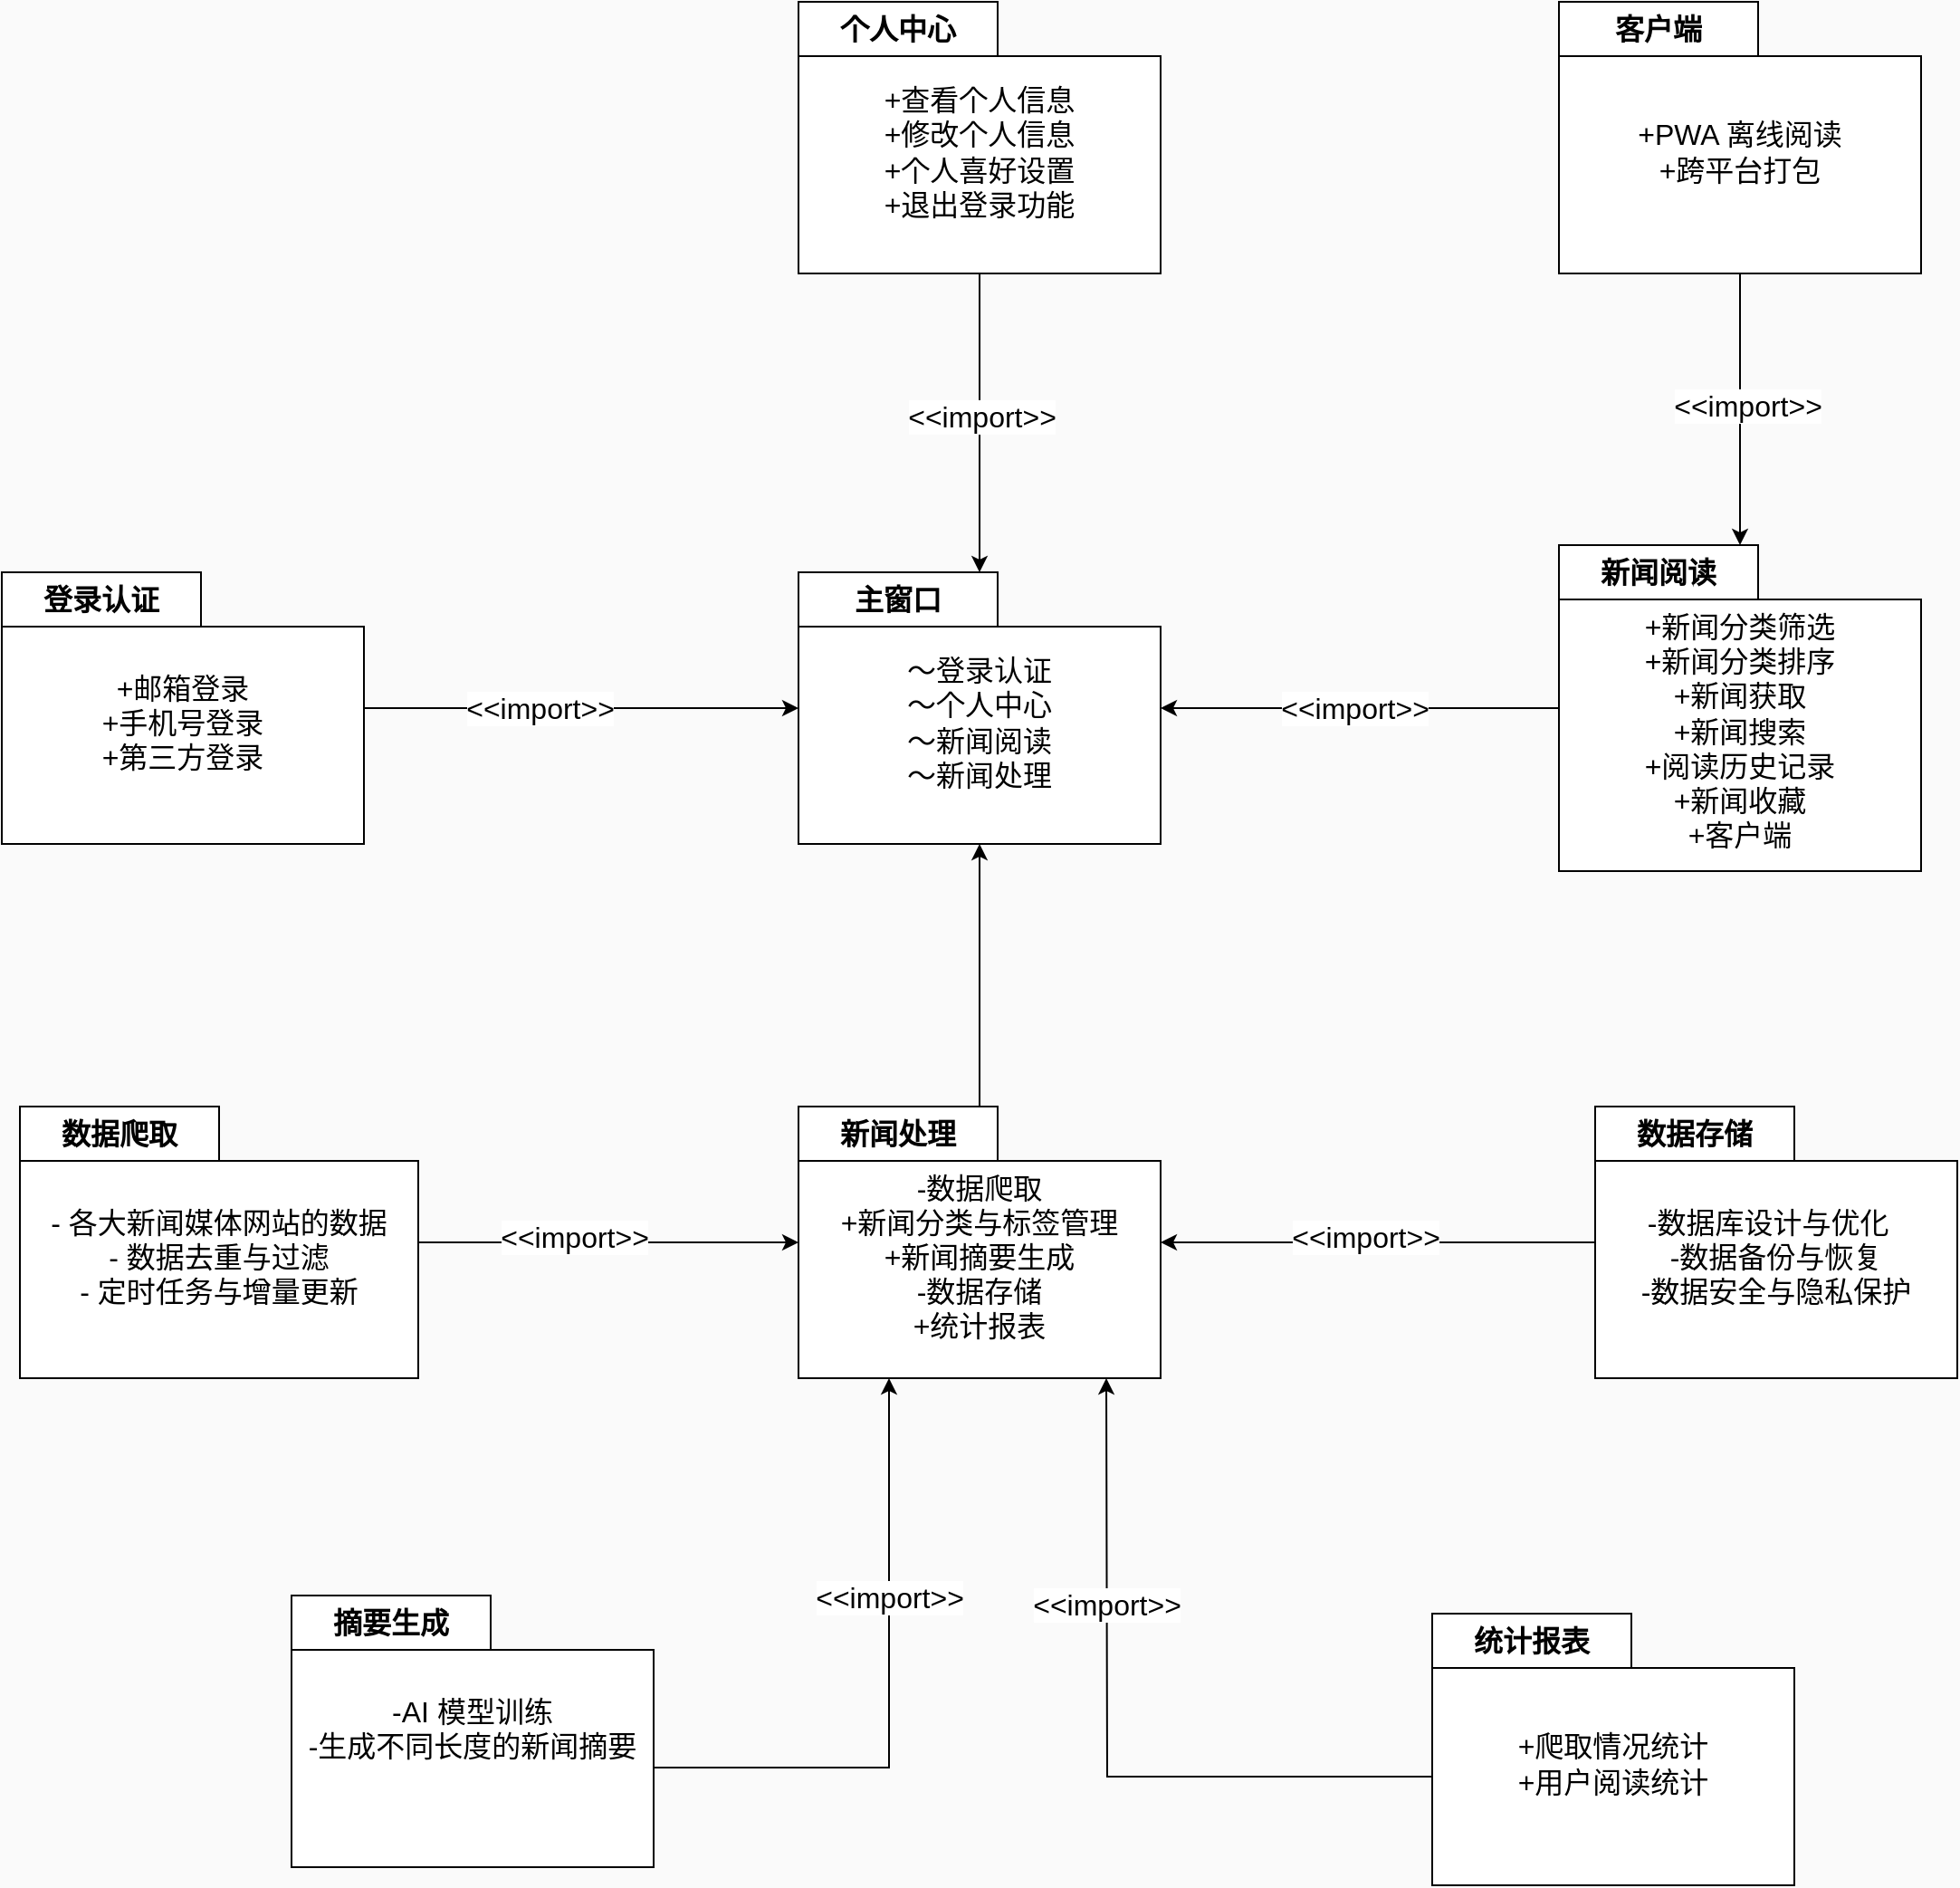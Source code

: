 <mxfile version="24.8.1">
  <diagram name="Page-1" id="5MXxclTbjZKI9ifR7EZV">
    <mxGraphModel dx="1051" dy="784" grid="1" gridSize="10" guides="1" tooltips="1" connect="1" arrows="1" fold="1" page="1" pageScale="1" pageWidth="827" pageHeight="1169" background="#fafafa" math="0" shadow="0">
      <root>
        <mxCell id="0" />
        <mxCell id="1" parent="0" />
        <mxCell id="7xmNA0W8tLS-MT6mM1au-140" value="登录认证" style="shape=folder;fontStyle=1;tabWidth=110;tabHeight=30;tabPosition=left;html=1;boundedLbl=1;labelInHeader=1;container=1;collapsible=0;whiteSpace=wrap;fontSize=16;" parent="1" vertex="1">
          <mxGeometry x="10" y="355" width="200" height="150" as="geometry" />
        </mxCell>
        <mxCell id="7xmNA0W8tLS-MT6mM1au-141" value="&lt;div style=&quot;font-size: 16px;&quot;&gt;&lt;br style=&quot;font-size: 16px;&quot;&gt;&lt;/div&gt;&lt;div style=&quot;font-size: 16px;&quot;&gt;+邮箱登录&lt;br style=&quot;font-size: 16px;&quot;&gt;&lt;/div&gt;+手机号登录&lt;br style=&quot;font-size: 16px;&quot;&gt;+第三方登录&lt;div style=&quot;font-size: 16px;&quot;&gt;&lt;br style=&quot;font-size: 16px;&quot;&gt;&lt;/div&gt;" style="html=1;strokeColor=none;resizeWidth=1;resizeHeight=1;fillColor=none;part=1;connectable=0;allowArrows=0;deletable=0;whiteSpace=wrap;fontSize=16;" parent="7xmNA0W8tLS-MT6mM1au-140" vertex="1">
          <mxGeometry width="200" height="105" relative="1" as="geometry">
            <mxPoint y="30" as="offset" />
          </mxGeometry>
        </mxCell>
        <mxCell id="7xmNA0W8tLS-MT6mM1au-142" value="主窗口" style="shape=folder;fontStyle=1;tabWidth=110;tabHeight=30;tabPosition=left;html=1;boundedLbl=1;labelInHeader=1;container=1;collapsible=0;whiteSpace=wrap;fontSize=16;" parent="1" vertex="1">
          <mxGeometry x="450" y="355" width="200" height="150" as="geometry" />
        </mxCell>
        <mxCell id="7xmNA0W8tLS-MT6mM1au-143" value="～登录认证&lt;br style=&quot;font-size: 16px;&quot;&gt;～个人中心&lt;div style=&quot;font-size: 16px;&quot;&gt;～新闻阅读&lt;br style=&quot;font-size: 16px;&quot;&gt;～新闻处理&lt;/div&gt;" style="html=1;strokeColor=none;resizeWidth=1;resizeHeight=1;fillColor=none;part=1;connectable=0;allowArrows=0;deletable=0;whiteSpace=wrap;fontSize=16;" parent="7xmNA0W8tLS-MT6mM1au-142" vertex="1">
          <mxGeometry width="200" height="105" relative="1" as="geometry">
            <mxPoint y="30" as="offset" />
          </mxGeometry>
        </mxCell>
        <mxCell id="7xmNA0W8tLS-MT6mM1au-144" value="新闻阅读" style="shape=folder;fontStyle=1;tabWidth=110;tabHeight=30;tabPosition=left;html=1;boundedLbl=1;labelInHeader=1;container=1;collapsible=0;whiteSpace=wrap;fontSize=16;" parent="1" vertex="1">
          <mxGeometry x="870" y="340" width="200" height="180" as="geometry" />
        </mxCell>
        <mxCell id="7xmNA0W8tLS-MT6mM1au-145" value="&lt;br style=&quot;font-size: 16px;&quot;&gt;+新闻分类筛选&lt;br style=&quot;font-size: 16px;&quot;&gt;+新闻分类排序&lt;br style=&quot;font-size: 16px;&quot;&gt;+新闻获取&lt;br style=&quot;font-size: 16px;&quot;&gt;+新闻搜索&lt;br style=&quot;font-size: 16px;&quot;&gt;+阅读历史记录&lt;br style=&quot;font-size: 16px;&quot;&gt;+新闻收藏&lt;br style=&quot;font-size: 16px;&quot;&gt;+客户端" style="html=1;strokeColor=none;resizeWidth=1;resizeHeight=1;fillColor=none;part=1;connectable=0;allowArrows=0;deletable=0;whiteSpace=wrap;fontSize=16;" parent="7xmNA0W8tLS-MT6mM1au-144" vertex="1">
          <mxGeometry width="200" height="126" relative="1" as="geometry">
            <mxPoint y="30" as="offset" />
          </mxGeometry>
        </mxCell>
        <mxCell id="7xmNA0W8tLS-MT6mM1au-146" value="" style="html=1;strokeColor=none;resizeWidth=1;resizeHeight=1;fillColor=none;part=1;connectable=0;allowArrows=0;deletable=0;whiteSpace=wrap;fontSize=16;" parent="1" vertex="1">
          <mxGeometry x="100" y="580" width="150" height="70" as="geometry" />
        </mxCell>
        <mxCell id="7xmNA0W8tLS-MT6mM1au-161" style="edgeStyle=orthogonalEdgeStyle;rounded=0;orthogonalLoop=1;jettySize=auto;html=1;fontSize=16;" parent="1" source="7xmNA0W8tLS-MT6mM1au-147" target="7xmNA0W8tLS-MT6mM1au-142" edge="1">
          <mxGeometry relative="1" as="geometry" />
        </mxCell>
        <mxCell id="7xmNA0W8tLS-MT6mM1au-178" value="&amp;lt;&amp;lt;import&amp;gt;&amp;gt;" style="edgeLabel;html=1;align=center;verticalAlign=middle;resizable=0;points=[];fontSize=16;" parent="7xmNA0W8tLS-MT6mM1au-161" vertex="1" connectable="0">
          <mxGeometry x="-0.041" y="1" relative="1" as="geometry">
            <mxPoint as="offset" />
          </mxGeometry>
        </mxCell>
        <mxCell id="7xmNA0W8tLS-MT6mM1au-147" value="个人中心" style="shape=folder;fontStyle=1;tabWidth=110;tabHeight=30;tabPosition=left;html=1;boundedLbl=1;labelInHeader=1;container=1;collapsible=0;whiteSpace=wrap;fontSize=16;" parent="1" vertex="1">
          <mxGeometry x="450" y="40" width="200" height="150" as="geometry" />
        </mxCell>
        <mxCell id="7xmNA0W8tLS-MT6mM1au-148" value="+查看个人信息&lt;br style=&quot;font-size: 16px;&quot;&gt;+修改个人信息&lt;br style=&quot;font-size: 16px;&quot;&gt;+个人喜好设置&lt;br style=&quot;font-size: 16px;&quot;&gt;+退出登录功能" style="html=1;strokeColor=none;resizeWidth=1;resizeHeight=1;fillColor=none;part=1;connectable=0;allowArrows=0;deletable=0;whiteSpace=wrap;fontSize=16;" parent="7xmNA0W8tLS-MT6mM1au-147" vertex="1">
          <mxGeometry width="200" height="105" relative="1" as="geometry">
            <mxPoint y="30" as="offset" />
          </mxGeometry>
        </mxCell>
        <mxCell id="7xmNA0W8tLS-MT6mM1au-149" value="新闻处理" style="shape=folder;fontStyle=1;tabWidth=110;tabHeight=30;tabPosition=left;html=1;boundedLbl=1;labelInHeader=1;container=1;collapsible=0;whiteSpace=wrap;fontSize=16;" parent="1" vertex="1">
          <mxGeometry x="450" y="650" width="200" height="150" as="geometry" />
        </mxCell>
        <mxCell id="7xmNA0W8tLS-MT6mM1au-150" value="-数据爬取&lt;br style=&quot;font-size: 16px;&quot;&gt;+新闻分类与标签管理&lt;br style=&quot;font-size: 16px;&quot;&gt;+新闻摘要生成&lt;br style=&quot;font-size: 16px;&quot;&gt;&lt;div style=&quot;font-size: 16px;&quot;&gt;-数据存储&lt;br style=&quot;font-size: 16px;&quot;&gt;+统计报表&lt;/div&gt;" style="html=1;strokeColor=none;resizeWidth=1;resizeHeight=1;fillColor=none;part=1;connectable=0;allowArrows=0;deletable=0;whiteSpace=wrap;fontSize=16;" parent="7xmNA0W8tLS-MT6mM1au-149" vertex="1">
          <mxGeometry width="200" height="105" relative="1" as="geometry">
            <mxPoint y="30" as="offset" />
          </mxGeometry>
        </mxCell>
        <mxCell id="7xmNA0W8tLS-MT6mM1au-155" style="rounded=0;orthogonalLoop=1;jettySize=auto;html=1;entryDx=0;entryDy=65;entryPerimeter=0;fontSize=16;" parent="1" source="7xmNA0W8tLS-MT6mM1au-140" target="7xmNA0W8tLS-MT6mM1au-142" edge="1">
          <mxGeometry relative="1" as="geometry" />
        </mxCell>
        <mxCell id="7xmNA0W8tLS-MT6mM1au-181" value="&amp;lt;&amp;lt;import&amp;gt;&amp;gt;" style="edgeLabel;html=1;align=center;verticalAlign=middle;resizable=0;points=[];fontSize=16;" parent="7xmNA0W8tLS-MT6mM1au-155" vertex="1" connectable="0">
          <mxGeometry x="-0.19" relative="1" as="geometry">
            <mxPoint as="offset" />
          </mxGeometry>
        </mxCell>
        <mxCell id="7xmNA0W8tLS-MT6mM1au-158" style="edgeStyle=orthogonalEdgeStyle;rounded=0;orthogonalLoop=1;jettySize=auto;html=1;entryDx=0;entryDy=0;entryPerimeter=0;fontSize=16;" parent="1" source="7xmNA0W8tLS-MT6mM1au-149" target="7xmNA0W8tLS-MT6mM1au-142" edge="1">
          <mxGeometry relative="1" as="geometry" />
        </mxCell>
        <mxCell id="7xmNA0W8tLS-MT6mM1au-162" style="edgeStyle=orthogonalEdgeStyle;rounded=0;orthogonalLoop=1;jettySize=auto;html=1;entryDx=150;entryDy=82.5;entryPerimeter=0;fontSize=16;" parent="1" source="7xmNA0W8tLS-MT6mM1au-144" target="7xmNA0W8tLS-MT6mM1au-142" edge="1">
          <mxGeometry relative="1" as="geometry" />
        </mxCell>
        <mxCell id="7xmNA0W8tLS-MT6mM1au-180" value="&amp;lt;&amp;lt;import&amp;gt;&amp;gt;" style="edgeLabel;html=1;align=center;verticalAlign=middle;resizable=0;points=[];fontSize=16;" parent="7xmNA0W8tLS-MT6mM1au-162" vertex="1" connectable="0">
          <mxGeometry x="0.03" relative="1" as="geometry">
            <mxPoint as="offset" />
          </mxGeometry>
        </mxCell>
        <mxCell id="7xmNA0W8tLS-MT6mM1au-163" value="" style="html=1;strokeColor=none;resizeWidth=1;resizeHeight=1;fillColor=none;part=1;connectable=0;allowArrows=0;deletable=0;whiteSpace=wrap;fontSize=16;" parent="1" vertex="1">
          <mxGeometry x="670" y="650" width="150" height="70" as="geometry" />
        </mxCell>
        <mxCell id="7xmNA0W8tLS-MT6mM1au-164" value="数据爬取" style="shape=folder;fontStyle=1;tabWidth=110;tabHeight=30;tabPosition=left;html=1;boundedLbl=1;labelInHeader=1;container=1;collapsible=0;whiteSpace=wrap;fontSize=16;" parent="1" vertex="1">
          <mxGeometry x="20" y="650" width="220" height="150" as="geometry" />
        </mxCell>
        <mxCell id="7xmNA0W8tLS-MT6mM1au-165" value="- 各大新闻媒体网站的数据&lt;br style=&quot;font-size: 16px;&quot;&gt;- 数据去重与过滤&lt;br style=&quot;font-size: 16px;&quot;&gt;&lt;div style=&quot;font-size: 16px;&quot;&gt;- 定时任务与增量更新&lt;br style=&quot;font-size: 16px;&quot;&gt;&lt;/div&gt;" style="html=1;strokeColor=none;resizeWidth=1;resizeHeight=1;fillColor=none;part=1;connectable=0;allowArrows=0;deletable=0;whiteSpace=wrap;fontSize=16;" parent="7xmNA0W8tLS-MT6mM1au-164" vertex="1">
          <mxGeometry width="220" height="105" relative="1" as="geometry">
            <mxPoint y="30" as="offset" />
          </mxGeometry>
        </mxCell>
        <mxCell id="7xmNA0W8tLS-MT6mM1au-167" value="摘要生成" style="shape=folder;fontStyle=1;tabWidth=110;tabHeight=30;tabPosition=left;html=1;boundedLbl=1;labelInHeader=1;container=1;collapsible=0;whiteSpace=wrap;fontSize=16;" parent="1" vertex="1">
          <mxGeometry x="170" y="920" width="200" height="150" as="geometry" />
        </mxCell>
        <mxCell id="7xmNA0W8tLS-MT6mM1au-168" value="-AI 模型训练&lt;br style=&quot;font-size: 16px;&quot;&gt;-生成不同长度的新闻摘要&lt;div style=&quot;font-size: 16px;&quot;&gt;&lt;br style=&quot;font-size: 16px;&quot;&gt;&lt;/div&gt;" style="html=1;strokeColor=none;resizeWidth=1;resizeHeight=1;fillColor=none;part=1;connectable=0;allowArrows=0;deletable=0;whiteSpace=wrap;fontSize=16;" parent="7xmNA0W8tLS-MT6mM1au-167" vertex="1">
          <mxGeometry width="200" height="105" relative="1" as="geometry">
            <mxPoint y="30" as="offset" />
          </mxGeometry>
        </mxCell>
        <mxCell id="7xmNA0W8tLS-MT6mM1au-170" value="数据存储" style="shape=folder;fontStyle=1;tabWidth=110;tabHeight=30;tabPosition=left;html=1;boundedLbl=1;labelInHeader=1;container=1;collapsible=0;whiteSpace=wrap;fontSize=16;" parent="1" vertex="1">
          <mxGeometry x="890" y="650" width="200" height="150" as="geometry" />
        </mxCell>
        <mxCell id="7xmNA0W8tLS-MT6mM1au-171" value="-数据库设计与优化&lt;span style=&quot;white-space: pre; font-size: 16px;&quot;&gt;&#x9;&lt;/span&gt;&lt;br style=&quot;font-size: 16px;&quot;&gt;-数据备份与恢复&lt;div style=&quot;font-size: 16px;&quot;&gt;-数据安全与隐私保护&lt;/div&gt;" style="html=1;strokeColor=none;resizeWidth=1;resizeHeight=1;fillColor=none;part=1;connectable=0;allowArrows=0;deletable=0;whiteSpace=wrap;fontSize=16;" parent="7xmNA0W8tLS-MT6mM1au-170" vertex="1">
          <mxGeometry width="200" height="105" relative="1" as="geometry">
            <mxPoint y="30" as="offset" />
          </mxGeometry>
        </mxCell>
        <mxCell id="7xmNA0W8tLS-MT6mM1au-173" value="客户端" style="shape=folder;fontStyle=1;tabWidth=110;tabHeight=30;tabPosition=left;html=1;boundedLbl=1;labelInHeader=1;container=1;collapsible=0;whiteSpace=wrap;fontSize=16;" parent="1" vertex="1">
          <mxGeometry x="870" y="40" width="200" height="150" as="geometry" />
        </mxCell>
        <mxCell id="7xmNA0W8tLS-MT6mM1au-174" value="+PWA 离线阅读&lt;br style=&quot;font-size: 16px;&quot;&gt;+跨平台打包&lt;br style=&quot;font-size: 16px;&quot;&gt;" style="html=1;strokeColor=none;resizeWidth=1;resizeHeight=1;fillColor=none;part=1;connectable=0;allowArrows=0;deletable=0;whiteSpace=wrap;fontSize=16;" parent="7xmNA0W8tLS-MT6mM1au-173" vertex="1">
          <mxGeometry width="200" height="105" relative="1" as="geometry">
            <mxPoint y="30" as="offset" />
          </mxGeometry>
        </mxCell>
        <mxCell id="7xmNA0W8tLS-MT6mM1au-177" style="edgeStyle=orthogonalEdgeStyle;rounded=0;orthogonalLoop=1;jettySize=auto;html=1;entryDx=0;entryDy=0;entryPerimeter=0;fontSize=16;" parent="1" source="7xmNA0W8tLS-MT6mM1au-173" target="7xmNA0W8tLS-MT6mM1au-144" edge="1">
          <mxGeometry relative="1" as="geometry" />
        </mxCell>
        <mxCell id="7xmNA0W8tLS-MT6mM1au-179" value="&amp;lt;&amp;lt;import&amp;gt;&amp;gt;" style="edgeLabel;html=1;align=center;verticalAlign=middle;resizable=0;points=[];fontSize=16;" parent="7xmNA0W8tLS-MT6mM1au-177" vertex="1" connectable="0">
          <mxGeometry x="-0.028" y="4" relative="1" as="geometry">
            <mxPoint as="offset" />
          </mxGeometry>
        </mxCell>
        <mxCell id="7xmNA0W8tLS-MT6mM1au-184" value="统计报表" style="shape=folder;fontStyle=1;tabWidth=110;tabHeight=30;tabPosition=left;html=1;boundedLbl=1;labelInHeader=1;container=1;collapsible=0;whiteSpace=wrap;fontSize=16;" parent="1" vertex="1">
          <mxGeometry x="800" y="930" width="200" height="150" as="geometry" />
        </mxCell>
        <mxCell id="7xmNA0W8tLS-MT6mM1au-185" value="+爬取情况统计&lt;br style=&quot;font-size: 16px;&quot;&gt;+用户阅读统计" style="html=1;strokeColor=none;resizeWidth=1;resizeHeight=1;fillColor=none;part=1;connectable=0;allowArrows=0;deletable=0;whiteSpace=wrap;fontSize=16;" parent="7xmNA0W8tLS-MT6mM1au-184" vertex="1">
          <mxGeometry width="200" height="105" relative="1" as="geometry">
            <mxPoint y="30" as="offset" />
          </mxGeometry>
        </mxCell>
        <mxCell id="7xmNA0W8tLS-MT6mM1au-186" style="edgeStyle=orthogonalEdgeStyle;rounded=0;orthogonalLoop=1;jettySize=auto;html=1;entryDx=0;entryDy=0;entryPerimeter=0;fontSize=16;" parent="1" source="7xmNA0W8tLS-MT6mM1au-164" target="7xmNA0W8tLS-MT6mM1au-149" edge="1">
          <mxGeometry relative="1" as="geometry" />
        </mxCell>
        <mxCell id="7xmNA0W8tLS-MT6mM1au-190" value="&lt;span style=&quot;font-size: 16px;&quot;&gt;&amp;lt;&amp;lt;import&amp;gt;&amp;gt;&lt;/span&gt;" style="edgeLabel;html=1;align=center;verticalAlign=middle;resizable=0;points=[];fontSize=16;" parent="7xmNA0W8tLS-MT6mM1au-186" vertex="1" connectable="0">
          <mxGeometry x="-0.184" y="3" relative="1" as="geometry">
            <mxPoint as="offset" />
          </mxGeometry>
        </mxCell>
        <mxCell id="7xmNA0W8tLS-MT6mM1au-187" style="edgeStyle=orthogonalEdgeStyle;rounded=0;orthogonalLoop=1;jettySize=auto;html=1;entryDx=200;entryDy=90;entryPerimeter=0;fontSize=16;" parent="1" source="7xmNA0W8tLS-MT6mM1au-170" target="7xmNA0W8tLS-MT6mM1au-149" edge="1">
          <mxGeometry relative="1" as="geometry" />
        </mxCell>
        <mxCell id="7xmNA0W8tLS-MT6mM1au-191" value="&lt;span style=&quot;font-size: 16px;&quot;&gt;&amp;lt;&amp;lt;import&amp;gt;&amp;gt;&lt;/span&gt;" style="edgeLabel;html=1;align=center;verticalAlign=middle;resizable=0;points=[];fontSize=16;" parent="7xmNA0W8tLS-MT6mM1au-187" vertex="1" connectable="0">
          <mxGeometry x="0.058" y="-3" relative="1" as="geometry">
            <mxPoint as="offset" />
          </mxGeometry>
        </mxCell>
        <mxCell id="7xmNA0W8tLS-MT6mM1au-188" style="edgeStyle=orthogonalEdgeStyle;rounded=0;orthogonalLoop=1;jettySize=auto;html=1;entryDx=0;entryDy=0;entryPerimeter=0;fontSize=16;" parent="1" source="7xmNA0W8tLS-MT6mM1au-167" target="7xmNA0W8tLS-MT6mM1au-149" edge="1">
          <mxGeometry relative="1" as="geometry">
            <Array as="points">
              <mxPoint x="500" y="1015" />
            </Array>
          </mxGeometry>
        </mxCell>
        <mxCell id="7xmNA0W8tLS-MT6mM1au-192" value="&lt;span style=&quot;font-size: 16px;&quot;&gt;&amp;lt;&amp;lt;import&amp;gt;&amp;gt;&lt;/span&gt;" style="edgeLabel;html=1;align=center;verticalAlign=middle;resizable=0;points=[];fontSize=16;" parent="7xmNA0W8tLS-MT6mM1au-188" vertex="1" connectable="0">
          <mxGeometry x="0.299" relative="1" as="geometry">
            <mxPoint as="offset" />
          </mxGeometry>
        </mxCell>
        <mxCell id="7xmNA0W8tLS-MT6mM1au-189" style="edgeStyle=orthogonalEdgeStyle;rounded=0;orthogonalLoop=1;jettySize=auto;html=1;entryDx=0;entryDy=0;entryPerimeter=0;exitX=0;exitY=0;exitDx=0;exitDy=90;exitPerimeter=0;fontSize=16;" parent="1" source="7xmNA0W8tLS-MT6mM1au-184" edge="1">
          <mxGeometry relative="1" as="geometry">
            <mxPoint x="819" y="1013.95" as="sourcePoint" />
            <mxPoint x="620" y="800.0" as="targetPoint" />
          </mxGeometry>
        </mxCell>
        <mxCell id="7xmNA0W8tLS-MT6mM1au-193" value="&lt;span style=&quot;font-size: 16px;&quot;&gt;&amp;lt;&amp;lt;import&amp;gt;&amp;gt;&lt;/span&gt;" style="edgeLabel;html=1;align=center;verticalAlign=middle;resizable=0;points=[];fontSize=16;" parent="7xmNA0W8tLS-MT6mM1au-189" vertex="1" connectable="0">
          <mxGeometry x="0.374" y="1" relative="1" as="geometry">
            <mxPoint as="offset" />
          </mxGeometry>
        </mxCell>
      </root>
    </mxGraphModel>
  </diagram>
</mxfile>
